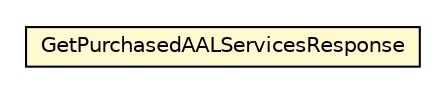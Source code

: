 #!/usr/local/bin/dot
#
# Class diagram 
# Generated by UMLGraph version R5_6-24-gf6e263 (http://www.umlgraph.org/)
#

digraph G {
	edge [fontname="Helvetica",fontsize=10,labelfontname="Helvetica",labelfontsize=10];
	node [fontname="Helvetica",fontsize=10,shape=plaintext];
	nodesep=0.25;
	ranksep=0.5;
	// org.universAAL.tools.ucc.commerce.ustore.tools.GetPurchasedAALServicesResponse
	c57419 [label=<<table title="org.universAAL.tools.ucc.commerce.ustore.tools.GetPurchasedAALServicesResponse" border="0" cellborder="1" cellspacing="0" cellpadding="2" port="p" bgcolor="lemonChiffon" href="./GetPurchasedAALServicesResponse.html">
		<tr><td><table border="0" cellspacing="0" cellpadding="1">
<tr><td align="center" balign="center"> GetPurchasedAALServicesResponse </td></tr>
		</table></td></tr>
		</table>>, URL="./GetPurchasedAALServicesResponse.html", fontname="Helvetica", fontcolor="black", fontsize=10.0];
}

